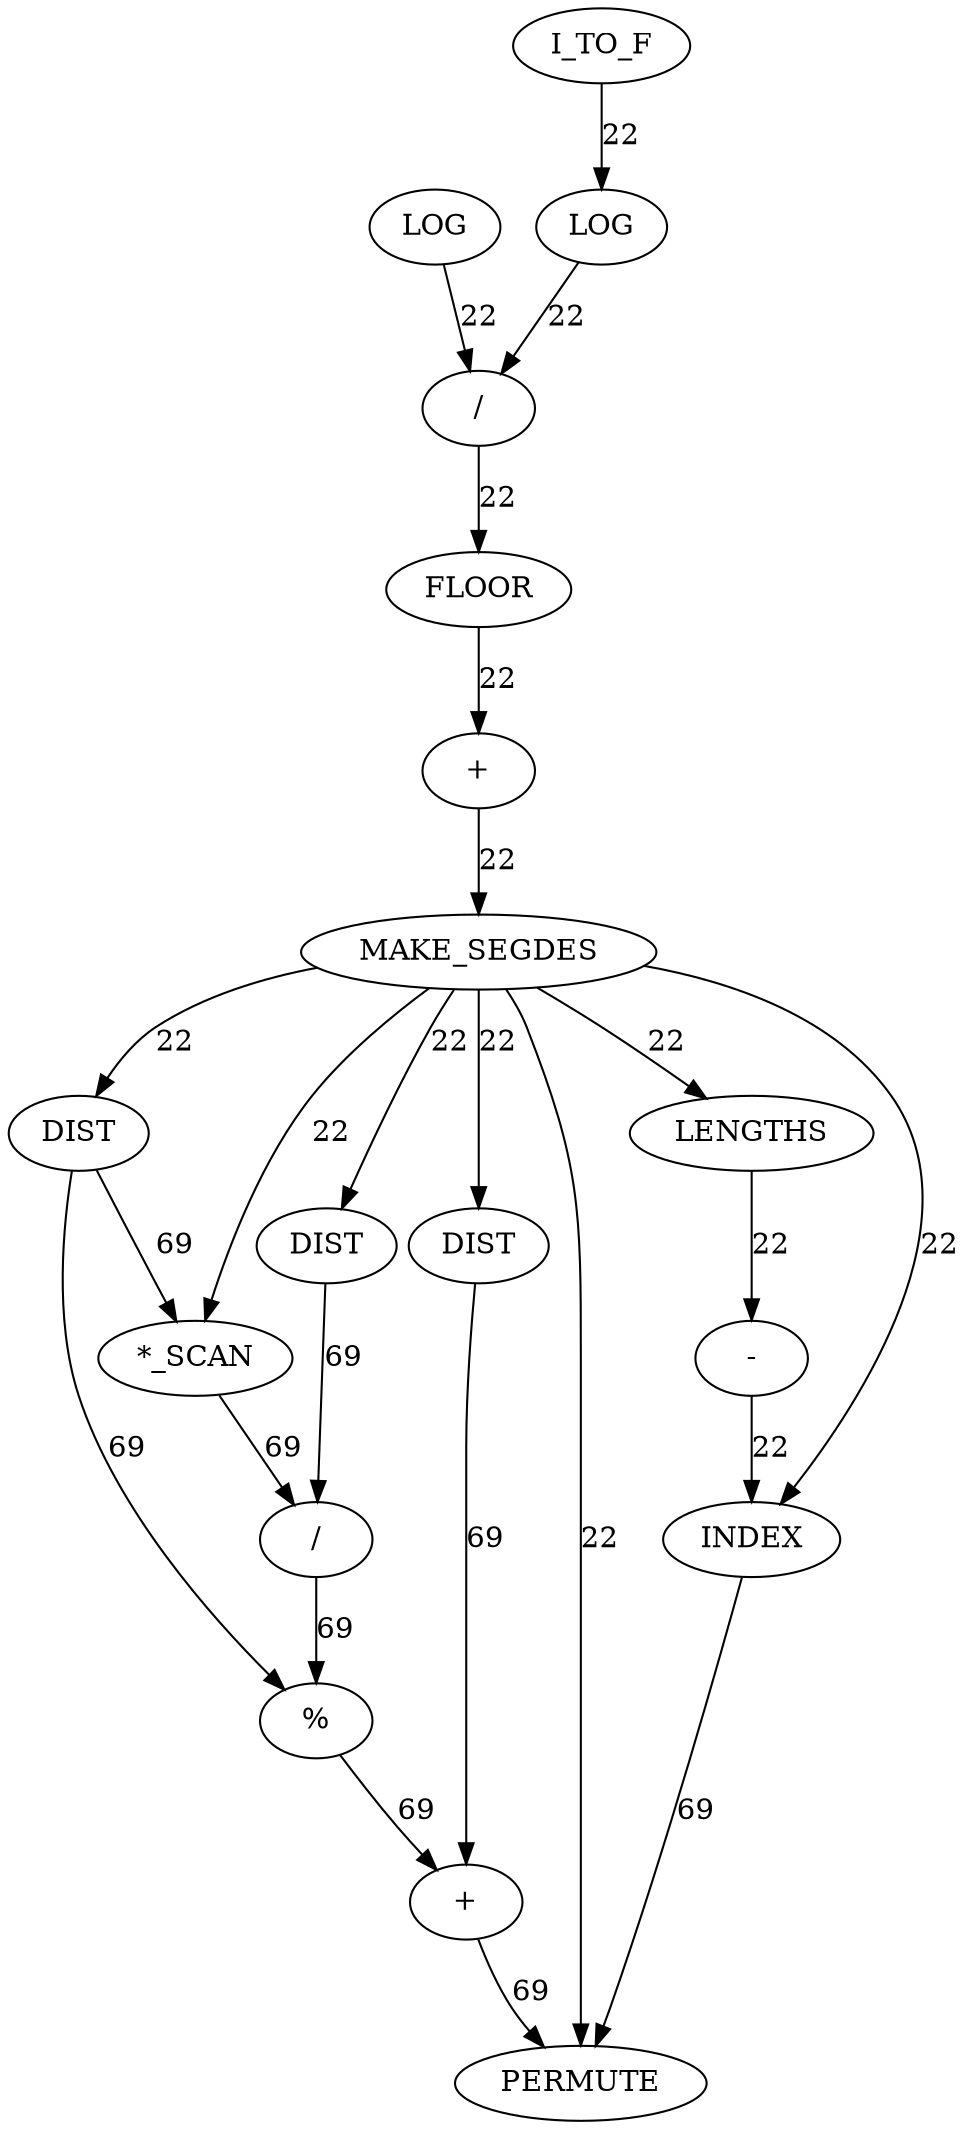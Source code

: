 digraph {
	cg_A_INST_10190 [label=LOG cost=817]
	cg_A_INST_10226 [label="/" cost=8212]
	cg_A_INST_10206 [label="*_SCAN" cost=14147]
	cg_A_INST_10185 [label=I_TO_F cost=3616]
	cg_A_INST_10194 [label=FLOOR cost=2408]
	cg_A_INST_10237 [label="%" cost=6451]
	cg_A_INST_10246 [label=LENGTHS cost=2243]
	cg_A_INST_10211 [label=DIST cost=777]
	cg_A_INST_10188 [label=LOG cost=62524]
	cg_A_INST_10204 [label=DIST cost=3014]
	cg_A_INST_10264 [label=PERMUTE cost=13158]
	cg_A_INST_10193 [label="/" cost=1465]
	cg_A_INST_10195 [label="+" cost=2199]
	cg_A_INST_10240 [label="+" cost=2841]
	cg_A_INST_10218 [label=DIST cost=652]
	cg_A_INST_10248 [label="-" cost=6494]
	cg_A_INST_10198 [label=MAKE_SEGDES cost=2630]
	cg_A_INST_10256 [label=INDEX cost=24940]
	cg_A_INST_10190 -> cg_A_INST_10193 [label=22 cost=22]
	cg_A_INST_10226 -> cg_A_INST_10237 [label=69 cost=69]
	cg_A_INST_10206 -> cg_A_INST_10226 [label=69 cost=69]
	cg_A_INST_10185 -> cg_A_INST_10188 [label=22 cost=22]
	cg_A_INST_10194 -> cg_A_INST_10195 [label=22 cost=22]
	cg_A_INST_10237 -> cg_A_INST_10240 [label=69 cost=69]
	cg_A_INST_10246 -> cg_A_INST_10248 [label=22 cost=22]
	cg_A_INST_10211 -> cg_A_INST_10226 [label=69 cost=69]
	cg_A_INST_10188 -> cg_A_INST_10193 [label=22 cost=22]
	cg_A_INST_10204 -> cg_A_INST_10206 [label=69 cost=69]
	cg_A_INST_10204 -> cg_A_INST_10237 [label=69 cost=69]
	cg_A_INST_10193 -> cg_A_INST_10194 [label=22 cost=22]
	cg_A_INST_10195 -> cg_A_INST_10198 [label=22 cost=22]
	cg_A_INST_10240 -> cg_A_INST_10264 [label=69 cost=69]
	cg_A_INST_10218 -> cg_A_INST_10240 [label=69 cost=69]
	cg_A_INST_10248 -> cg_A_INST_10256 [label=22 cost=22]
	cg_A_INST_10198 -> cg_A_INST_10204 [label=22 cost=22]
	cg_A_INST_10198 -> cg_A_INST_10206 [label=22 cost=22]
	cg_A_INST_10198 -> cg_A_INST_10211 [label=22 cost=22]
	cg_A_INST_10198 -> cg_A_INST_10218 [label=22 cost=22]
	cg_A_INST_10198 -> cg_A_INST_10246 [label=22 cost=22]
	cg_A_INST_10198 -> cg_A_INST_10256 [label=22 cost=22]
	cg_A_INST_10198 -> cg_A_INST_10264 [label=22 cost=22]
	cg_A_INST_10256 -> cg_A_INST_10264 [label=69 cost=69]
}
